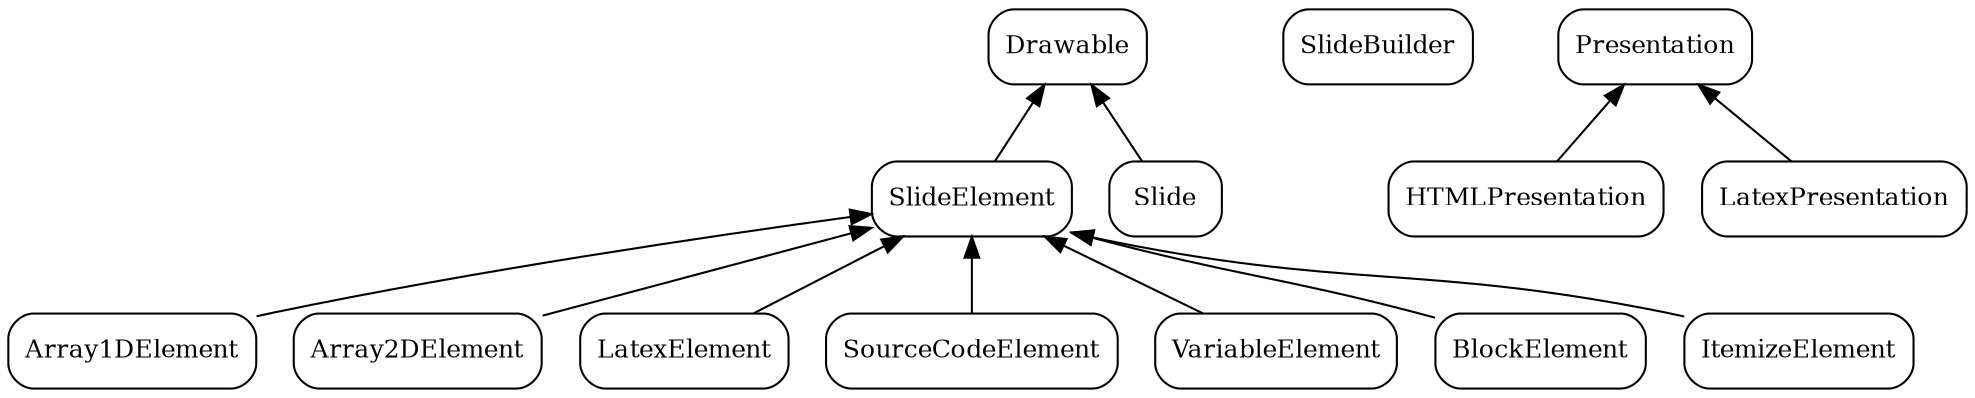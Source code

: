 digraph {
	// overlap = false
	node [style="rounded", shape=record, fontsize=12]
	edge [dir=back]

	Drawable -> SlideElement, Slide
	SlideElement -> Array1DElement, Array2DElement, LatexElement
	SlideElement -> SourceCodeElement, VariableElement
	SlideElement -> BlockElement, ItemizeElement

	SlideBuilder

	Presentation -> HTMLPresentation, LatexPresentation
}
